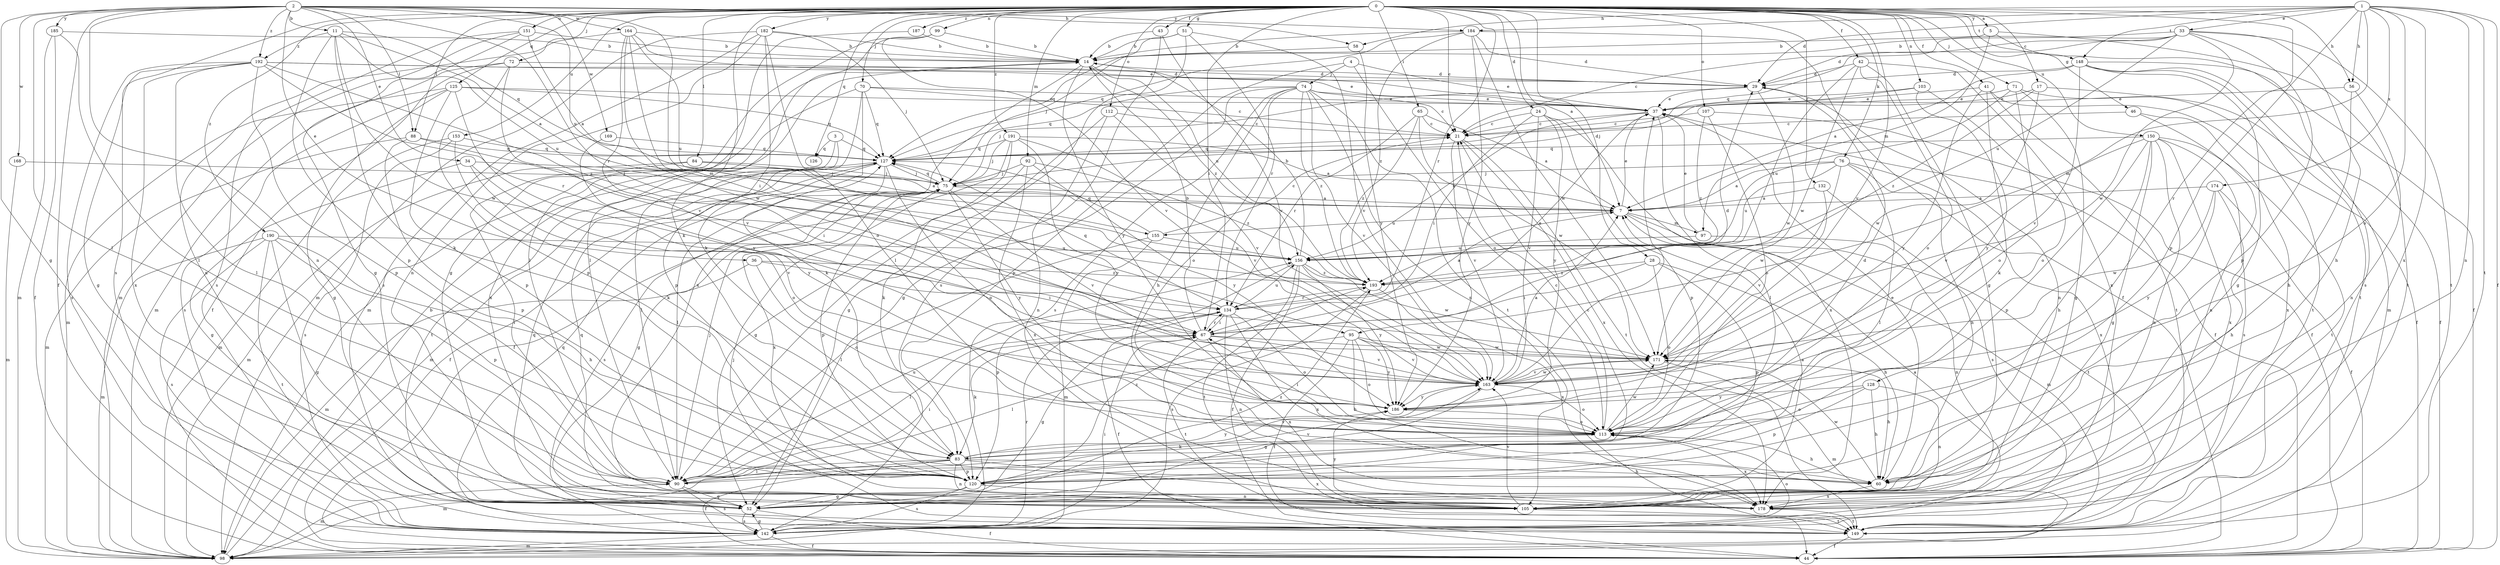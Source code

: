 strict digraph  {
0;
1;
2;
3;
4;
5;
7;
11;
14;
17;
21;
24;
28;
29;
33;
34;
36;
37;
41;
42;
43;
44;
46;
51;
52;
56;
58;
60;
65;
67;
70;
71;
72;
74;
75;
76;
83;
84;
88;
90;
92;
95;
97;
98;
99;
103;
105;
107;
112;
113;
120;
125;
126;
127;
128;
132;
134;
142;
148;
149;
150;
151;
153;
155;
156;
163;
164;
168;
169;
171;
174;
178;
182;
184;
185;
186;
187;
190;
191;
192;
193;
0 -> 5  [label=a];
0 -> 7  [label=a];
0 -> 17  [label=c];
0 -> 21  [label=c];
0 -> 24  [label=d];
0 -> 28  [label=d];
0 -> 41  [label=f];
0 -> 42  [label=f];
0 -> 43  [label=f];
0 -> 46  [label=g];
0 -> 51  [label=g];
0 -> 56  [label=h];
0 -> 65  [label=i];
0 -> 67  [label=i];
0 -> 70  [label=j];
0 -> 71  [label=j];
0 -> 72  [label=j];
0 -> 76  [label=k];
0 -> 83  [label=k];
0 -> 84  [label=l];
0 -> 88  [label=l];
0 -> 92  [label=m];
0 -> 99  [label=n];
0 -> 103  [label=n];
0 -> 107  [label=o];
0 -> 112  [label=o];
0 -> 125  [label=q];
0 -> 126  [label=q];
0 -> 128  [label=r];
0 -> 132  [label=r];
0 -> 134  [label=r];
0 -> 142  [label=s];
0 -> 148  [label=t];
0 -> 150  [label=u];
0 -> 151  [label=u];
0 -> 153  [label=u];
0 -> 163  [label=v];
0 -> 182  [label=y];
0 -> 187  [label=z];
0 -> 190  [label=z];
0 -> 191  [label=z];
1 -> 29  [label=d];
1 -> 33  [label=e];
1 -> 44  [label=f];
1 -> 56  [label=h];
1 -> 58  [label=h];
1 -> 95  [label=m];
1 -> 105  [label=n];
1 -> 113  [label=o];
1 -> 120  [label=p];
1 -> 148  [label=t];
1 -> 149  [label=t];
1 -> 174  [label=x];
1 -> 178  [label=x];
1 -> 184  [label=y];
2 -> 11  [label=b];
2 -> 34  [label=e];
2 -> 36  [label=e];
2 -> 44  [label=f];
2 -> 52  [label=g];
2 -> 58  [label=h];
2 -> 88  [label=l];
2 -> 90  [label=l];
2 -> 95  [label=m];
2 -> 105  [label=n];
2 -> 134  [label=r];
2 -> 155  [label=u];
2 -> 164  [label=w];
2 -> 168  [label=w];
2 -> 169  [label=w];
2 -> 184  [label=y];
2 -> 185  [label=y];
2 -> 192  [label=z];
3 -> 90  [label=l];
3 -> 126  [label=q];
3 -> 127  [label=q];
3 -> 149  [label=t];
4 -> 37  [label=e];
4 -> 74  [label=j];
4 -> 113  [label=o];
4 -> 120  [label=p];
5 -> 14  [label=b];
5 -> 97  [label=m];
5 -> 142  [label=s];
5 -> 149  [label=t];
7 -> 37  [label=e];
7 -> 97  [label=m];
7 -> 98  [label=m];
7 -> 149  [label=t];
7 -> 155  [label=u];
11 -> 7  [label=a];
11 -> 83  [label=k];
11 -> 120  [label=p];
11 -> 127  [label=q];
11 -> 156  [label=u];
11 -> 171  [label=w];
11 -> 192  [label=z];
14 -> 29  [label=d];
14 -> 98  [label=m];
14 -> 156  [label=u];
14 -> 178  [label=x];
14 -> 186  [label=y];
14 -> 193  [label=z];
17 -> 37  [label=e];
17 -> 44  [label=f];
17 -> 171  [label=w];
17 -> 193  [label=z];
21 -> 127  [label=q];
21 -> 149  [label=t];
21 -> 163  [label=v];
21 -> 178  [label=x];
24 -> 21  [label=c];
24 -> 67  [label=i];
24 -> 120  [label=p];
24 -> 163  [label=v];
24 -> 178  [label=x];
24 -> 186  [label=y];
28 -> 60  [label=h];
28 -> 67  [label=i];
28 -> 113  [label=o];
28 -> 120  [label=p];
28 -> 193  [label=z];
29 -> 37  [label=e];
29 -> 75  [label=j];
29 -> 105  [label=n];
29 -> 171  [label=w];
33 -> 14  [label=b];
33 -> 21  [label=c];
33 -> 29  [label=d];
33 -> 60  [label=h];
33 -> 120  [label=p];
33 -> 127  [label=q];
33 -> 149  [label=t];
33 -> 156  [label=u];
33 -> 171  [label=w];
34 -> 52  [label=g];
34 -> 75  [label=j];
34 -> 113  [label=o];
34 -> 163  [label=v];
36 -> 67  [label=i];
36 -> 98  [label=m];
36 -> 113  [label=o];
36 -> 193  [label=z];
37 -> 21  [label=c];
37 -> 44  [label=f];
37 -> 90  [label=l];
37 -> 156  [label=u];
41 -> 37  [label=e];
41 -> 44  [label=f];
41 -> 83  [label=k];
41 -> 149  [label=t];
41 -> 186  [label=y];
42 -> 29  [label=d];
42 -> 52  [label=g];
42 -> 113  [label=o];
42 -> 171  [label=w];
42 -> 178  [label=x];
42 -> 193  [label=z];
43 -> 14  [label=b];
43 -> 142  [label=s];
43 -> 163  [label=v];
46 -> 21  [label=c];
46 -> 105  [label=n];
46 -> 178  [label=x];
51 -> 14  [label=b];
51 -> 75  [label=j];
51 -> 90  [label=l];
51 -> 134  [label=r];
51 -> 163  [label=v];
52 -> 44  [label=f];
52 -> 127  [label=q];
52 -> 142  [label=s];
52 -> 193  [label=z];
56 -> 37  [label=e];
56 -> 60  [label=h];
56 -> 105  [label=n];
58 -> 127  [label=q];
58 -> 186  [label=y];
60 -> 37  [label=e];
60 -> 171  [label=w];
60 -> 178  [label=x];
65 -> 7  [label=a];
65 -> 21  [label=c];
65 -> 134  [label=r];
65 -> 171  [label=w];
65 -> 193  [label=z];
67 -> 14  [label=b];
67 -> 29  [label=d];
67 -> 37  [label=e];
67 -> 52  [label=g];
67 -> 83  [label=k];
67 -> 134  [label=r];
67 -> 149  [label=t];
67 -> 163  [label=v];
67 -> 171  [label=w];
67 -> 178  [label=x];
70 -> 21  [label=c];
70 -> 37  [label=e];
70 -> 83  [label=k];
70 -> 120  [label=p];
70 -> 127  [label=q];
70 -> 178  [label=x];
71 -> 37  [label=e];
71 -> 52  [label=g];
71 -> 113  [label=o];
71 -> 149  [label=t];
71 -> 156  [label=u];
72 -> 29  [label=d];
72 -> 44  [label=f];
72 -> 98  [label=m];
72 -> 120  [label=p];
72 -> 163  [label=v];
74 -> 21  [label=c];
74 -> 37  [label=e];
74 -> 52  [label=g];
74 -> 60  [label=h];
74 -> 105  [label=n];
74 -> 113  [label=o];
74 -> 127  [label=q];
74 -> 142  [label=s];
74 -> 149  [label=t];
74 -> 163  [label=v];
74 -> 193  [label=z];
75 -> 7  [label=a];
75 -> 52  [label=g];
75 -> 120  [label=p];
75 -> 127  [label=q];
75 -> 142  [label=s];
75 -> 163  [label=v];
75 -> 178  [label=x];
75 -> 186  [label=y];
76 -> 7  [label=a];
76 -> 60  [label=h];
76 -> 75  [label=j];
76 -> 90  [label=l];
76 -> 156  [label=u];
76 -> 171  [label=w];
76 -> 178  [label=x];
83 -> 44  [label=f];
83 -> 60  [label=h];
83 -> 90  [label=l];
83 -> 98  [label=m];
83 -> 105  [label=n];
83 -> 120  [label=p];
83 -> 163  [label=v];
83 -> 178  [label=x];
83 -> 186  [label=y];
84 -> 7  [label=a];
84 -> 75  [label=j];
84 -> 90  [label=l];
84 -> 98  [label=m];
88 -> 67  [label=i];
88 -> 98  [label=m];
88 -> 120  [label=p];
88 -> 127  [label=q];
90 -> 52  [label=g];
90 -> 67  [label=i];
90 -> 75  [label=j];
90 -> 98  [label=m];
90 -> 142  [label=s];
90 -> 156  [label=u];
90 -> 163  [label=v];
92 -> 52  [label=g];
92 -> 75  [label=j];
92 -> 178  [label=x];
92 -> 186  [label=y];
92 -> 193  [label=z];
95 -> 44  [label=f];
95 -> 60  [label=h];
95 -> 90  [label=l];
95 -> 113  [label=o];
95 -> 163  [label=v];
95 -> 171  [label=w];
95 -> 186  [label=y];
97 -> 37  [label=e];
97 -> 105  [label=n];
97 -> 156  [label=u];
98 -> 14  [label=b];
99 -> 14  [label=b];
99 -> 52  [label=g];
99 -> 90  [label=l];
99 -> 163  [label=v];
103 -> 37  [label=e];
103 -> 75  [label=j];
103 -> 113  [label=o];
103 -> 186  [label=y];
105 -> 7  [label=a];
105 -> 127  [label=q];
105 -> 149  [label=t];
105 -> 163  [label=v];
105 -> 186  [label=y];
107 -> 21  [label=c];
107 -> 44  [label=f];
107 -> 113  [label=o];
107 -> 193  [label=z];
112 -> 21  [label=c];
112 -> 52  [label=g];
112 -> 105  [label=n];
112 -> 163  [label=v];
113 -> 21  [label=c];
113 -> 29  [label=d];
113 -> 60  [label=h];
113 -> 67  [label=i];
113 -> 83  [label=k];
113 -> 171  [label=w];
113 -> 178  [label=x];
120 -> 21  [label=c];
120 -> 52  [label=g];
120 -> 105  [label=n];
120 -> 142  [label=s];
120 -> 193  [label=z];
125 -> 37  [label=e];
125 -> 52  [label=g];
125 -> 98  [label=m];
125 -> 120  [label=p];
125 -> 127  [label=q];
125 -> 142  [label=s];
125 -> 186  [label=y];
127 -> 44  [label=f];
127 -> 75  [label=j];
127 -> 90  [label=l];
127 -> 98  [label=m];
127 -> 113  [label=o];
128 -> 60  [label=h];
128 -> 105  [label=n];
128 -> 113  [label=o];
128 -> 120  [label=p];
128 -> 186  [label=y];
132 -> 7  [label=a];
132 -> 142  [label=s];
132 -> 163  [label=v];
134 -> 7  [label=a];
134 -> 44  [label=f];
134 -> 67  [label=i];
134 -> 90  [label=l];
134 -> 105  [label=n];
134 -> 113  [label=o];
134 -> 127  [label=q];
134 -> 156  [label=u];
134 -> 178  [label=x];
142 -> 7  [label=a];
142 -> 44  [label=f];
142 -> 52  [label=g];
142 -> 67  [label=i];
142 -> 98  [label=m];
142 -> 113  [label=o];
142 -> 134  [label=r];
148 -> 7  [label=a];
148 -> 29  [label=d];
148 -> 44  [label=f];
148 -> 52  [label=g];
148 -> 98  [label=m];
148 -> 149  [label=t];
148 -> 163  [label=v];
149 -> 44  [label=f];
149 -> 75  [label=j];
149 -> 127  [label=q];
150 -> 52  [label=g];
150 -> 60  [label=h];
150 -> 105  [label=n];
150 -> 120  [label=p];
150 -> 127  [label=q];
150 -> 142  [label=s];
150 -> 149  [label=t];
150 -> 163  [label=v];
150 -> 178  [label=x];
151 -> 7  [label=a];
151 -> 14  [label=b];
151 -> 52  [label=g];
151 -> 98  [label=m];
151 -> 142  [label=s];
153 -> 83  [label=k];
153 -> 98  [label=m];
153 -> 127  [label=q];
153 -> 142  [label=s];
155 -> 21  [label=c];
155 -> 90  [label=l];
155 -> 98  [label=m];
155 -> 127  [label=q];
155 -> 156  [label=u];
156 -> 14  [label=b];
156 -> 44  [label=f];
156 -> 120  [label=p];
156 -> 149  [label=t];
156 -> 171  [label=w];
156 -> 186  [label=y];
156 -> 193  [label=z];
163 -> 7  [label=a];
163 -> 37  [label=e];
163 -> 52  [label=g];
163 -> 113  [label=o];
163 -> 171  [label=w];
163 -> 186  [label=y];
164 -> 14  [label=b];
164 -> 37  [label=e];
164 -> 67  [label=i];
164 -> 105  [label=n];
164 -> 156  [label=u];
164 -> 163  [label=v];
164 -> 171  [label=w];
168 -> 75  [label=j];
168 -> 98  [label=m];
169 -> 127  [label=q];
169 -> 186  [label=y];
171 -> 60  [label=h];
171 -> 98  [label=m];
171 -> 163  [label=v];
174 -> 7  [label=a];
174 -> 44  [label=f];
174 -> 60  [label=h];
174 -> 171  [label=w];
174 -> 186  [label=y];
178 -> 149  [label=t];
182 -> 14  [label=b];
182 -> 75  [label=j];
182 -> 83  [label=k];
182 -> 98  [label=m];
182 -> 105  [label=n];
182 -> 113  [label=o];
182 -> 142  [label=s];
184 -> 14  [label=b];
184 -> 29  [label=d];
184 -> 44  [label=f];
184 -> 127  [label=q];
184 -> 171  [label=w];
184 -> 186  [label=y];
184 -> 193  [label=z];
185 -> 14  [label=b];
185 -> 44  [label=f];
185 -> 90  [label=l];
185 -> 98  [label=m];
186 -> 113  [label=o];
187 -> 14  [label=b];
187 -> 90  [label=l];
190 -> 52  [label=g];
190 -> 60  [label=h];
190 -> 98  [label=m];
190 -> 120  [label=p];
190 -> 142  [label=s];
190 -> 149  [label=t];
190 -> 156  [label=u];
191 -> 7  [label=a];
191 -> 44  [label=f];
191 -> 75  [label=j];
191 -> 83  [label=k];
191 -> 127  [label=q];
191 -> 163  [label=v];
191 -> 186  [label=y];
192 -> 29  [label=d];
192 -> 37  [label=e];
192 -> 52  [label=g];
192 -> 90  [label=l];
192 -> 120  [label=p];
192 -> 134  [label=r];
192 -> 142  [label=s];
192 -> 178  [label=x];
192 -> 193  [label=z];
193 -> 134  [label=r];
193 -> 142  [label=s];
193 -> 178  [label=x];
}
